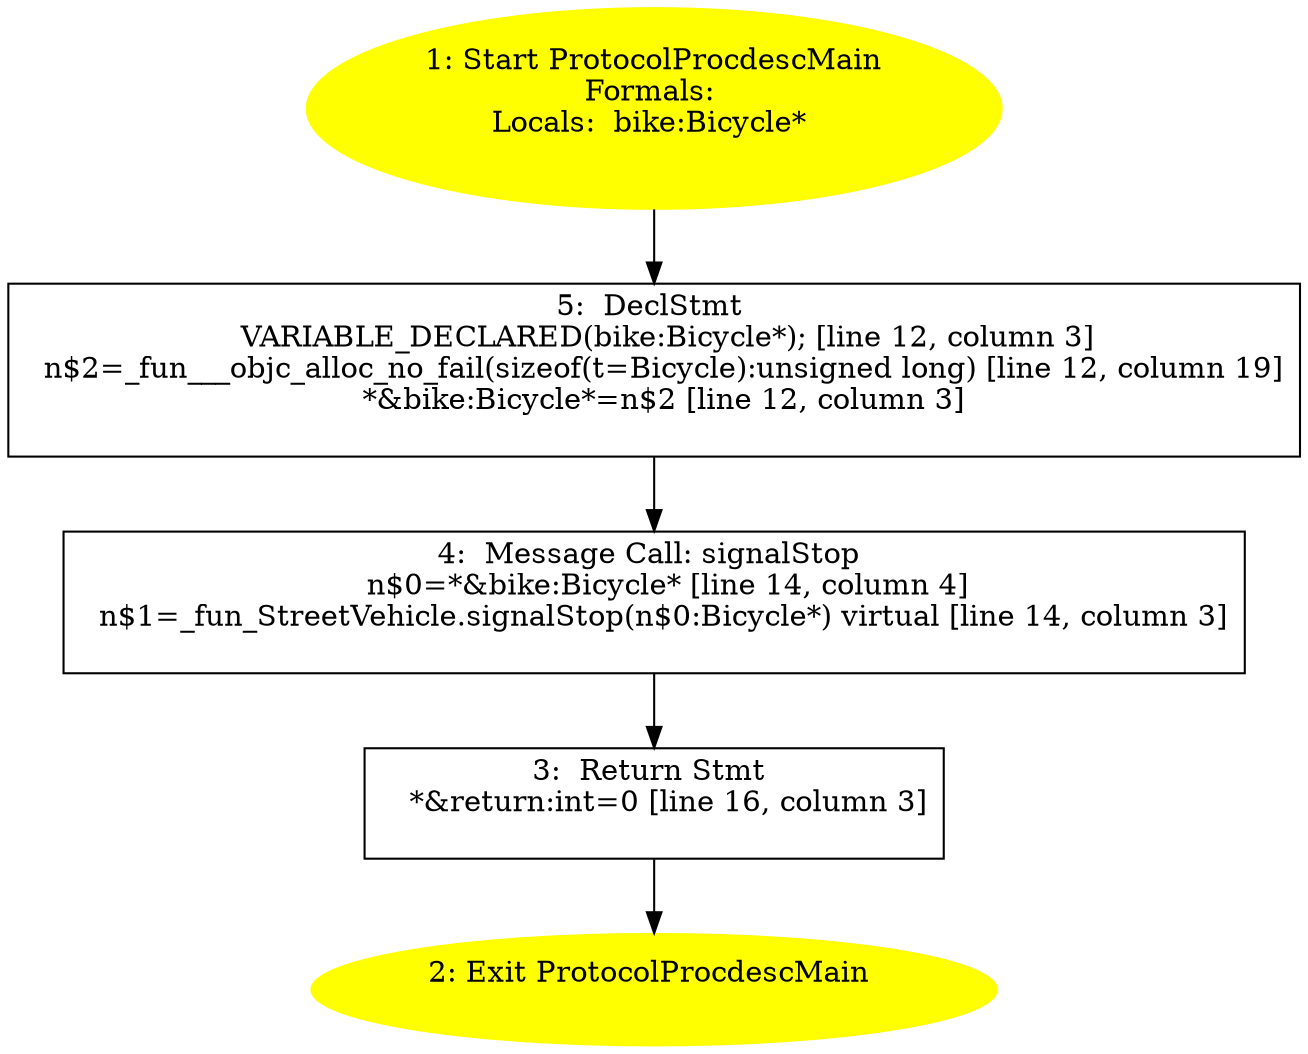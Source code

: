 /* @generated */
digraph cfg {
"ProtocolProcdescMain.84e7d2448aa904c9_1" [label="1: Start ProtocolProcdescMain\nFormals: \nLocals:  bike:Bicycle* \n  " color=yellow style=filled]
	

	 "ProtocolProcdescMain.84e7d2448aa904c9_1" -> "ProtocolProcdescMain.84e7d2448aa904c9_5" ;
"ProtocolProcdescMain.84e7d2448aa904c9_2" [label="2: Exit ProtocolProcdescMain \n  " color=yellow style=filled]
	

"ProtocolProcdescMain.84e7d2448aa904c9_3" [label="3:  Return Stmt \n   *&return:int=0 [line 16, column 3]\n " shape="box"]
	

	 "ProtocolProcdescMain.84e7d2448aa904c9_3" -> "ProtocolProcdescMain.84e7d2448aa904c9_2" ;
"ProtocolProcdescMain.84e7d2448aa904c9_4" [label="4:  Message Call: signalStop \n   n$0=*&bike:Bicycle* [line 14, column 4]\n  n$1=_fun_StreetVehicle.signalStop(n$0:Bicycle*) virtual [line 14, column 3]\n " shape="box"]
	

	 "ProtocolProcdescMain.84e7d2448aa904c9_4" -> "ProtocolProcdescMain.84e7d2448aa904c9_3" ;
"ProtocolProcdescMain.84e7d2448aa904c9_5" [label="5:  DeclStmt \n   VARIABLE_DECLARED(bike:Bicycle*); [line 12, column 3]\n  n$2=_fun___objc_alloc_no_fail(sizeof(t=Bicycle):unsigned long) [line 12, column 19]\n  *&bike:Bicycle*=n$2 [line 12, column 3]\n " shape="box"]
	

	 "ProtocolProcdescMain.84e7d2448aa904c9_5" -> "ProtocolProcdescMain.84e7d2448aa904c9_4" ;
}

